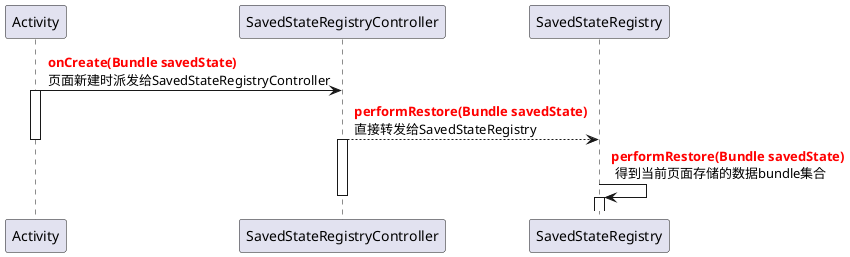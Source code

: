 @startuml
Activity -> SavedStateRegistryController: <font color=red><b>onCreate(Bundle savedState)\n页面新建时派发给SavedStateRegistryController
activate Activity
SavedStateRegistryController --> SavedStateRegistry: <font color=red><b>performRestore(Bundle savedState)\n直接转发给SavedStateRegistry
deactivate Activity
activate SavedStateRegistryController
SavedStateRegistry->SavedStateRegistry:<font color=red><b>performRestore(Bundle savedState)\n 得到当前页面存储的数据bundle集合
deactivate SavedStateRegistryController
activate SavedStateRegistry
@enduml